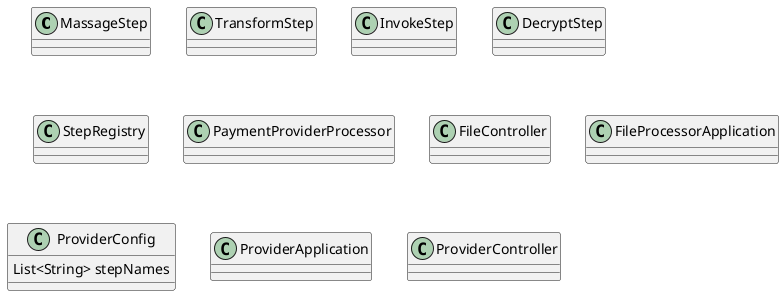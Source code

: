 @startuml
class MassageStep {
}
class TransformStep {
}
class InvokeStep {
}
class DecryptStep {
}
class StepRegistry {
}
class PaymentProviderProcessor {
}
class DecryptStep {
}
class MassageStep {
}
class TransformStep {
}
class InvokeStep {
}
class FileController {
}
class FileProcessorApplication {
}
class ProviderConfig {
  List<String> stepNames
}
class ProviderApplication {
}
class ProviderController {
}
@enduml